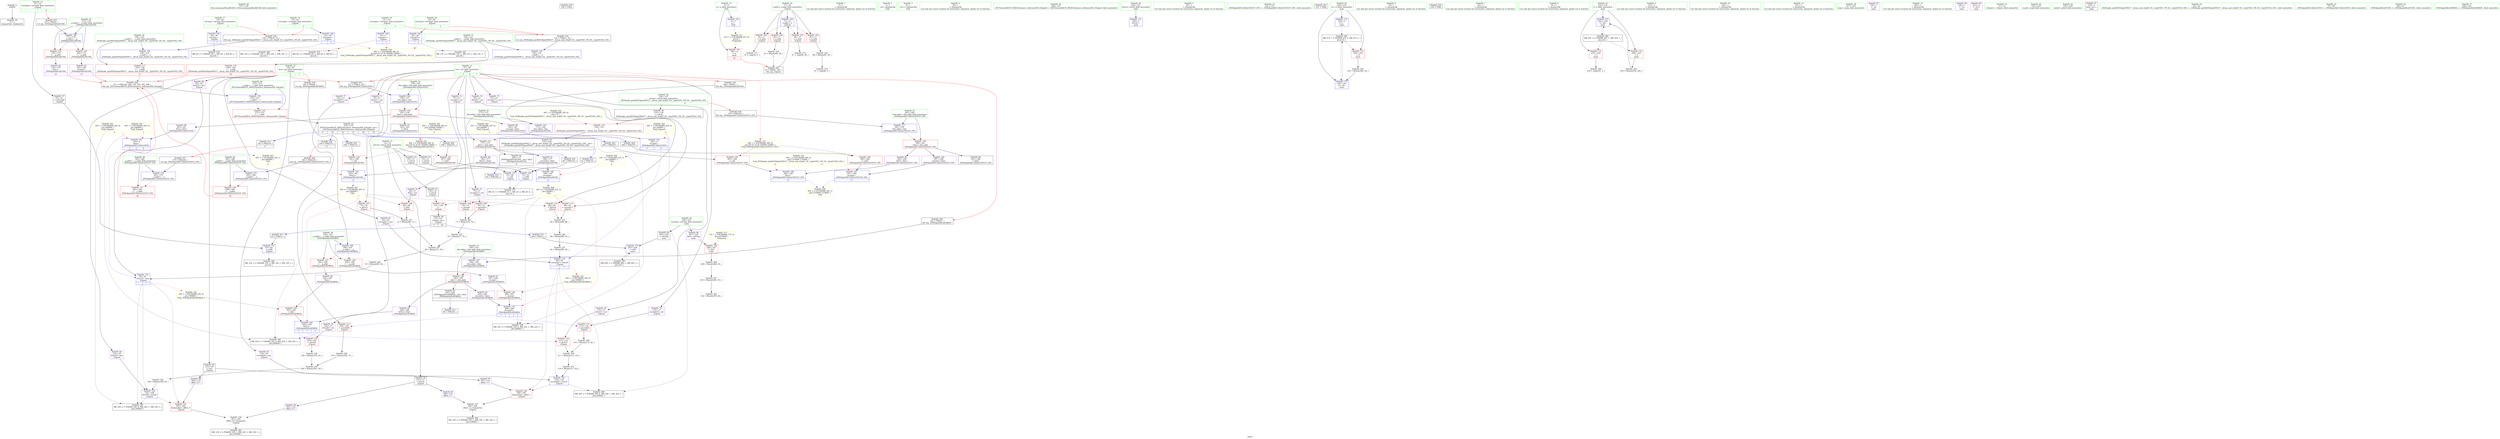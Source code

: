 digraph "SVFG" {
	label="SVFG";

	Node0x557cdfe424b0 [shape=record,color=grey,label="{NodeID: 0\nNullPtr}"];
	Node0x557cdfe424b0 -> Node0x557cdfe61760[style=solid];
	Node0x557cdfe7c0b0 [shape=record,color=black,label="{NodeID: 277\nMR_2V_3 = PHI(MR_2V_1, MR_2V_2, MR_2V_4, )\npts\{16 \}\n}"];
	Node0x557cdfe7c0b0 -> Node0x557cdfe65d50[style=dashed];
	Node0x557cdfe611d0 [shape=record,color=red,label="{NodeID: 111\n88\<--87\n\<--second17\n_Z3powi\n}"];
	Node0x557cdfe611d0 -> Node0x557cdfe6e610[style=solid];
	Node0x557cdfe5f440 [shape=record,color=green,label="{NodeID: 28\n127\<--128\nllvm.memcpy.p0i8.p0i8.i64\<--llvm.memcpy.p0i8.p0i8.i64_field_insensitive\n}"];
	Node0x557cdfe82550 [shape=record,color=yellow,style=double,label="{NodeID: 305\n28V_1 = ENCHI(MR_28V_0)\npts\{320000 320001 \}\nFun[_Z3powi]|{<s0>6}}"];
	Node0x557cdfe82550:s0 -> Node0x557cdfe7deb0[style=dashed,color=red];
	Node0x557cdfe67000 [shape=record,color=red,label="{NodeID: 139\n295\<--294\n\<--call\n_ZNSt4pairIiiEC2IiiLb1EEEOT_OT0_\n}"];
	Node0x557cdfe67000 -> Node0x557cdfe69180[style=solid];
	Node0x557cdfe61c70 [shape=record,color=black,label="{NodeID: 56\n123\<--29\n\<--neo\n_Z3powi\n}"];
	Node0x557cdfe61c70 -> Node0x557cdfe634d0[style=solid];
	Node0x557cdfe61c70 -> Node0x557cdfe635a0[style=solid];
	Node0x557cdfe9df50 [shape=record,color=black,label="{NodeID: 416\n254 = PHI()\n}"];
	Node0x557cdfe6e310 [shape=record,color=grey,label="{NodeID: 250\n96 = Binary(95, 38, )\n}"];
	Node0x557cdfe6e310 -> Node0x557cdfe64ea0[style=solid];
	Node0x557cdfe686f0 [shape=record,color=blue,label="{NodeID: 167\n194\<--192\nthis.addr\<--this\n_ZNSt4pairIiiEaSERKS0_\n}"];
	Node0x557cdfe686f0 -> Node0x557cdfe66570[style=dashed];
	Node0x557cdfe63330 [shape=record,color=purple,label="{NodeID: 84\n303\<--122\noffset_0\<--\n}"];
	Node0x557cdfe63330 -> Node0x557cdfe67e00[style=solid];
	Node0x557cdfe5d370 [shape=record,color=green,label="{NodeID: 1\n5\<--1\n\<--dummyObj\nCan only get source location for instruction, argument, global var or function.}"];
	Node0x557cdfe7c5b0 [shape=record,color=black,label="{NodeID: 278\nMR_6V_3 = PHI(MR_6V_1, MR_6V_2, MR_6V_1, )\npts\{20 \}\n}"];
	Node0x557cdfe612a0 [shape=record,color=red,label="{NodeID: 112\n103\<--102\n\<--first24\n_Z3powi\n}"];
	Node0x557cdfe612a0 -> Node0x557cdfe6ec10[style=solid];
	Node0x557cdfe5f540 [shape=record,color=green,label="{NodeID: 29\n136\<--137\nretval\<--retval_field_insensitive\n_ZSt9make_pairIiiESt4pairINSt17__decay_and_stripIT_E6__typeENS1_IT0_E6__typeEEOS2_OS5_\n|{|<s1>11}}"];
	Node0x557cdfe5f540 -> Node0x557cdfe61ee0[style=solid];
	Node0x557cdfe5f540:s1 -> Node0x557cdfe9ebe0[style=solid,color=red];
	Node0x557cdfe670d0 [shape=record,color=red,label="{NodeID: 140\n300\<--299\n\<--call2\n_ZNSt4pairIiiEC2IiiLb1EEEOT_OT0_\n}"];
	Node0x557cdfe670d0 -> Node0x557cdfe69250[style=solid];
	Node0x557cdfe61d40 [shape=record,color=black,label="{NodeID: 57\n63\<--31\n\<--ref.tmp8\n_Z3powi\n}"];
	Node0x557cdfe61d40 -> Node0x557cdfe679f0[style=solid];
	Node0x557cdfe9e020 [shape=record,color=black,label="{NodeID: 417\n145 = PHI(270, )\n|{<s0>11}}"];
	Node0x557cdfe9e020:s0 -> Node0x557cdfe9ecf0[style=solid,color=red];
	Node0x557cdfe6e490 [shape=record,color=grey,label="{NodeID: 251\n92 = Binary(90, 82, )\n}"];
	Node0x557cdfe6e490 -> Node0x557cdfe67b90[style=solid];
	Node0x557cdfe687c0 [shape=record,color=blue,label="{NodeID: 168\n196\<--193\n__p.addr\<--__p\n_ZNSt4pairIiiEaSERKS0_\n}"];
	Node0x557cdfe687c0 -> Node0x557cdfe66640[style=dashed];
	Node0x557cdfe687c0 -> Node0x557cdfe66710[style=dashed];
	Node0x557cdfe63400 [shape=record,color=purple,label="{NodeID: 85\n306\<--122\noffset_1\<--\n}"];
	Node0x557cdfe63400 -> Node0x557cdfe67ed0[style=solid];
	Node0x557cdfe5d400 [shape=record,color=green,label="{NodeID: 2\n7\<--1\n.str\<--dummyObj\nGlob }"];
	Node0x557cdfe7cab0 [shape=record,color=black,label="{NodeID: 279\nMR_8V_3 = PHI(MR_8V_1, MR_8V_2, MR_8V_1, )\npts\{22 \}\n}"];
	Node0x557cdfe61370 [shape=record,color=red,label="{NodeID: 113\n106\<--105\n\<--second26\n_Z3powi\n}"];
	Node0x557cdfe61370 -> Node0x557cdfe6f210[style=solid];
	Node0x557cdfe5f610 [shape=record,color=green,label="{NodeID: 30\n138\<--139\n__x.addr\<--__x.addr_field_insensitive\n_ZSt9make_pairIiiESt4pairINSt17__decay_and_stripIT_E6__typeENS1_IT0_E6__typeEEOS2_OS5_\n}"];
	Node0x557cdfe5f610 -> Node0x557cdfe65e20[style=solid];
	Node0x557cdfe5f610 -> Node0x557cdfe67fa0[style=solid];
	Node0x557cdfe671a0 [shape=record,color=red,label="{NodeID: 141\n305\<--304\ndummyVal\<--offset_0\n_Z3powi\n}"];
	Node0x557cdfe671a0 -> Node0x557cdfe67e00[style=solid];
	Node0x557cdfe61e10 [shape=record,color=black,label="{NodeID: 58\n13\<--131\n_Z3powi_ret\<--\n_Z3powi\n|{<s0>5|<s1>16}}"];
	Node0x557cdfe61e10:s0 -> Node0x557cdfe9dbf0[style=solid,color=blue];
	Node0x557cdfe61e10:s1 -> Node0x557cdfe9de10[style=solid,color=blue];
	Node0x557cdfe9e190 [shape=record,color=black,label="{NodeID: 418\n149 = PHI(270, )\n|{<s0>11}}"];
	Node0x557cdfe9e190:s0 -> Node0x557cdfe9ee00[style=solid,color=red];
	Node0x557cdfe7e290 [shape=record,color=yellow,style=double,label="{NodeID: 335\n36V_1 = ENCHI(MR_36V_0)\npts\{1370000 1370001 \}\nFun[_ZSt9make_pairIiiESt4pairINSt17__decay_and_stripIT_E6__typeENS1_IT0_E6__typeEEOS2_OS5_]|{<s0>11|<s1>11}}"];
	Node0x557cdfe7e290:s0 -> Node0x557cdfe69180[style=dashed,color=red];
	Node0x557cdfe7e290:s1 -> Node0x557cdfe69250[style=dashed,color=red];
	Node0x557cdfe6e610 [shape=record,color=grey,label="{NodeID: 252\n89 = Binary(86, 88, )\n}"];
	Node0x557cdfe6e610 -> Node0x557cdfe6e190[style=solid];
	Node0x557cdfe68890 [shape=record,color=blue,label="{NodeID: 169\n204\<--203\nfirst2\<--\n_ZNSt4pairIiiEaSERKS0_\n|{<s0>7|<s1>7|<s2>7}}"];
	Node0x557cdfe68890:s0 -> Node0x557cdfe612a0[style=dashed,color=blue];
	Node0x557cdfe68890:s1 -> Node0x557cdfe61440[style=dashed,color=blue];
	Node0x557cdfe68890:s2 -> Node0x557cdfe7ecb0[style=dashed,color=blue];
	Node0x557cdfe634d0 [shape=record,color=purple,label="{NodeID: 86\n304\<--123\noffset_0\<--\n}"];
	Node0x557cdfe634d0 -> Node0x557cdfe671a0[style=solid];
	Node0x557cdfe5d6b0 [shape=record,color=green,label="{NodeID: 3\n9\<--1\n.str.1\<--dummyObj\nGlob }"];
	Node0x557cdfe7cfb0 [shape=record,color=black,label="{NodeID: 280\nMR_10V_2 = PHI(MR_10V_1, MR_10V_1, MR_10V_3, )\npts\{24 \}\n}"];
	Node0x557cdfe61440 [shape=record,color=red,label="{NodeID: 114\n113\<--112\n\<--first31\n_Z3powi\n}"];
	Node0x557cdfe61440 -> Node0x557cdfe6e910[style=solid];
	Node0x557cdfe5f6e0 [shape=record,color=green,label="{NodeID: 31\n140\<--141\n__y.addr\<--__y.addr_field_insensitive\n_ZSt9make_pairIiiESt4pairINSt17__decay_and_stripIT_E6__typeENS1_IT0_E6__typeEEOS2_OS5_\n}"];
	Node0x557cdfe5f6e0 -> Node0x557cdfe65ef0[style=solid];
	Node0x557cdfe5f6e0 -> Node0x557cdfe68070[style=solid];
	Node0x557cdfe67270 [shape=record,color=red,label="{NodeID: 142\n308\<--307\ndummyVal\<--offset_1\n_Z3powi\n}"];
	Node0x557cdfe67270 -> Node0x557cdfe67ed0[style=solid];
	Node0x557cdfe61ee0 [shape=record,color=black,label="{NodeID: 59\n153\<--136\n\<--retval\n_ZSt9make_pairIiiESt4pairINSt17__decay_and_stripIT_E6__typeENS1_IT0_E6__typeEEOS2_OS5_\n}"];
	Node0x557cdfe61ee0 -> Node0x557cdfe65fc0[style=solid];
	Node0x557cdfe9e2d0 [shape=record,color=black,label="{NodeID: 419\n180 = PHI(270, )\n}"];
	Node0x557cdfe9e2d0 -> Node0x557cdfe663d0[style=solid];
	Node0x557cdfe7e370 [shape=record,color=yellow,style=double,label="{NodeID: 336\n38V_1 = ENCHI(MR_38V_0)\npts\{20 22 24 26 320000 320001 \}\nFun[_ZSt9make_pairIiiESt4pairINSt17__decay_and_stripIT_E6__typeENS1_IT0_E6__typeEEOS2_OS5_]|{<s0>11}}"];
	Node0x557cdfe7e370:s0 -> Node0x557cdfe82ac0[style=dashed,color=red];
	Node0x557cdfe6e790 [shape=record,color=grey,label="{NodeID: 253\n118 = Binary(117, 82, )\n}"];
	Node0x557cdfe6e790 -> Node0x557cdfe67d30[style=solid];
	Node0x557cdfe68960 [shape=record,color=blue,label="{NodeID: 170\n209\<--208\nsecond3\<--\n_ZNSt4pairIiiEaSERKS0_\n|{<s0>7|<s1>7|<s2>7}}"];
	Node0x557cdfe68960:s0 -> Node0x557cdfe61370[style=dashed,color=blue];
	Node0x557cdfe68960:s1 -> Node0x557cdfe61510[style=dashed,color=blue];
	Node0x557cdfe68960:s2 -> Node0x557cdfe7f1b0[style=dashed,color=blue];
	Node0x557cdfe635a0 [shape=record,color=purple,label="{NodeID: 87\n307\<--123\noffset_1\<--\n}"];
	Node0x557cdfe635a0 -> Node0x557cdfe67270[style=solid];
	Node0x557cdfe5d770 [shape=record,color=green,label="{NodeID: 4\n38\<--1\n\<--dummyObj\nCan only get source location for instruction, argument, global var or function.}"];
	Node0x557cdfe7d4b0 [shape=record,color=black,label="{NodeID: 281\nMR_12V_2 = PHI(MR_12V_1, MR_12V_1, MR_12V_3, )\npts\{26 \}\n}"];
	Node0x557cdfe61510 [shape=record,color=red,label="{NodeID: 115\n115\<--114\n\<--second32\n_Z3powi\n}"];
	Node0x557cdfe61510 -> Node0x557cdfe6fb10[style=solid];
	Node0x557cdfe5f7b0 [shape=record,color=green,label="{NodeID: 32\n146\<--147\n_ZSt7forwardIiEOT_RNSt16remove_referenceIS0_E4typeE\<--_ZSt7forwardIiEOT_RNSt16remove_referenceIS0_E4typeE_field_insensitive\n}"];
	Node0x557cdfe67340 [shape=record,color=blue,label="{NodeID: 143\n4\<--5\nn\<--\nGlob }"];
	Node0x557cdfe67340 -> Node0x557cdfe82bd0[style=dashed];
	Node0x557cdfe61fb0 [shape=record,color=black,label="{NodeID: 60\n133\<--154\n_ZSt9make_pairIiiESt4pairINSt17__decay_and_stripIT_E6__typeENS1_IT0_E6__typeEEOS2_OS5__ret\<--\n_ZSt9make_pairIiiESt4pairINSt17__decay_and_stripIT_E6__typeENS1_IT0_E6__typeEEOS2_OS5_\n|{<s0>1|<s1>2}}"];
	Node0x557cdfe61fb0:s0 -> Node0x557cdfe9b380[style=solid,color=blue];
	Node0x557cdfe61fb0:s1 -> Node0x557cdfe9dae0[style=solid,color=blue];
	Node0x557cdfe9e410 [shape=record,color=black,label="{NodeID: 420\n186 = PHI(270, )\n}"];
	Node0x557cdfe9e410 -> Node0x557cdfe664a0[style=solid];
	Node0x557cdfe6e910 [shape=record,color=grey,label="{NodeID: 254\n117 = Binary(113, 116, )\n}"];
	Node0x557cdfe6e910 -> Node0x557cdfe6e790[style=solid];
	Node0x557cdfe68a30 [shape=record,color=blue,label="{NodeID: 171\n220\<--5\nretval\<--\nmain\n}"];
	Node0x557cdfe63670 [shape=record,color=purple,label="{NodeID: 88\n163\<--161\nfirst\<--this1\n_ZNSt4pairIiiEC2IiiLb1EEEv\n}"];
	Node0x557cdfe63670 -> Node0x557cdfe68210[style=solid];
	Node0x557cdfe5d830 [shape=record,color=green,label="{NodeID: 5\n50\<--1\n\<--dummyObj\nCan only get source location for instruction, argument, global var or function.}"];
	Node0x557cdfe7d9b0 [shape=record,color=black,label="{NodeID: 282\nMR_14V_2 = PHI(MR_14V_3, MR_14V_1, MR_14V_1, )\npts\{32 \}\n}"];
	Node0x557cdfe65d50 [shape=record,color=red,label="{NodeID: 116\n131\<--130\n\<--\n_Z3powi\n}"];
	Node0x557cdfe65d50 -> Node0x557cdfe61e10[style=solid];
	Node0x557cdfe5f8b0 [shape=record,color=green,label="{NodeID: 33\n151\<--152\n_ZNSt4pairIiiEC2IiiLb1EEEOT_OT0_\<--_ZNSt4pairIiiEC2IiiLb1EEEOT_OT0__field_insensitive\n}"];
	Node0x557cdfe67440 [shape=record,color=blue,label="{NodeID: 144\n17\<--14\nx.addr\<--x\n_Z3powi\n}"];
	Node0x557cdfe67440 -> Node0x557cdfe60a80[style=dashed];
	Node0x557cdfe67440 -> Node0x557cdfe60b50[style=dashed];
	Node0x557cdfe67440 -> Node0x557cdfe60c20[style=dashed];
	Node0x557cdfe67440 -> Node0x557cdfe60cf0[style=dashed];
	Node0x557cdfe62080 [shape=record,color=black,label="{NodeID: 61\n162\<--161\n\<--this1\n_ZNSt4pairIiiEC2IiiLb1EEEv\n}"];
	Node0x557cdfe9e550 [shape=record,color=black,label="{NodeID: 421\n231 = PHI()\n}"];
	Node0x557cdfe6ea90 [shape=record,color=grey,label="{NodeID: 255\n78 = Binary(77, 79, )\n}"];
	Node0x557cdfe6ea90 -> Node0x557cdfe6de90[style=solid];
	Node0x557cdfe68b00 [shape=record,color=blue,label="{NodeID: 172\n224\<--5\nct\<--\nmain\n}"];
	Node0x557cdfe68b00 -> Node0x557cdfe805b0[style=dashed];
	Node0x557cdfe63740 [shape=record,color=purple,label="{NodeID: 89\n165\<--161\nsecond\<--this1\n_ZNSt4pairIiiEC2IiiLb1EEEv\n}"];
	Node0x557cdfe63740 -> Node0x557cdfe682e0[style=solid];
	Node0x557cdfe5e0a0 [shape=record,color=green,label="{NodeID: 6\n79\<--1\n\<--dummyObj\nCan only get source location for instruction, argument, global var or function.}"];
	Node0x557cdfe7e6c0 [shape=record,color=black,label="{NodeID: 283\nMR_16V_2 = PHI(MR_16V_3, MR_16V_1, MR_16V_1, )\npts\{160000 \}\n}"];
	Node0x557cdfe65e20 [shape=record,color=red,label="{NodeID: 117\n144\<--138\n\<--__x.addr\n_ZSt9make_pairIiiESt4pairINSt17__decay_and_stripIT_E6__typeENS1_IT0_E6__typeEEOS2_OS5_\n|{<s0>9}}"];
	Node0x557cdfe65e20:s0 -> Node0x557cdfe9f920[style=solid,color=red];
	Node0x557cdfe5f9b0 [shape=record,color=green,label="{NodeID: 34\n158\<--159\nthis.addr\<--this.addr_field_insensitive\n_ZNSt4pairIiiEC2IiiLb1EEEv\n}"];
	Node0x557cdfe5f9b0 -> Node0x557cdfe66090[style=solid];
	Node0x557cdfe5f9b0 -> Node0x557cdfe68140[style=solid];
	Node0x557cdfe82ac0 [shape=record,color=yellow,style=double,label="{NodeID: 311\n38V_1 = ENCHI(MR_38V_0)\npts\{20 22 24 26 320000 320001 \}\nFun[_ZNSt4pairIiiEC2IiiLb1EEEOT_OT0_]}"];
	Node0x557cdfe82ac0 -> Node0x557cdfe67000[style=dashed];
	Node0x557cdfe82ac0 -> Node0x557cdfe670d0[style=dashed];
	Node0x557cdfe67510 [shape=record,color=blue,label="{NodeID: 145\n19\<--38\nref.tmp\<--\n_Z3powi\n|{|<s1>1}}"];
	Node0x557cdfe67510 -> Node0x557cdfe7c5b0[style=dashed];
	Node0x557cdfe67510:s1 -> Node0x557cdfe7e370[style=dashed,color=red];
	Node0x557cdfe62150 [shape=record,color=black,label="{NodeID: 62\n168\<--177\n_ZNSt4pairIiiEaSEOS0__ret\<--this1\n_ZNSt4pairIiiEaSEOS0_\n|{<s0>6}}"];
	Node0x557cdfe62150:s0 -> Node0x557cdfe9dd00[style=solid,color=blue];
	Node0x557cdfe9e620 [shape=record,color=black,label="{NodeID: 422\n239 = PHI()\n}"];
	Node0x557cdfe6ec10 [shape=record,color=grey,label="{NodeID: 256\n104 = Binary(103, 50, )\n}"];
	Node0x557cdfe6ec10 -> Node0x557cdfe6f090[style=solid];
	Node0x557cdfe68bd0 [shape=record,color=blue,label="{NodeID: 173\n224\<--241\nct\<--inc\nmain\n}"];
	Node0x557cdfe68bd0 -> Node0x557cdfe805b0[style=dashed];
	Node0x557cdfe63810 [shape=record,color=purple,label="{NodeID: 90\n182\<--177\nfirst2\<--this1\n_ZNSt4pairIiiEaSEOS0_\n}"];
	Node0x557cdfe63810 -> Node0x557cdfe68550[style=solid];
	Node0x557cdfe5e130 [shape=record,color=green,label="{NodeID: 7\n82\<--1\n\<--dummyObj\nCan only get source location for instruction, argument, global var or function.}"];
	Node0x557cdfe7e7b0 [shape=record,color=black,label="{NodeID: 284\nMR_18V_2 = PHI(MR_18V_3, MR_18V_1, MR_18V_1, )\npts\{160001 \}\n}"];
	Node0x557cdfe65ef0 [shape=record,color=red,label="{NodeID: 118\n148\<--140\n\<--__y.addr\n_ZSt9make_pairIiiESt4pairINSt17__decay_and_stripIT_E6__typeENS1_IT0_E6__typeEEOS2_OS5_\n|{<s0>10}}"];
	Node0x557cdfe65ef0:s0 -> Node0x557cdfe9f920[style=solid,color=red];
	Node0x557cdfe5fa80 [shape=record,color=green,label="{NodeID: 35\n171\<--172\nthis.addr\<--this.addr_field_insensitive\n_ZNSt4pairIiiEaSEOS0_\n}"];
	Node0x557cdfe5fa80 -> Node0x557cdfe66160[style=solid];
	Node0x557cdfe5fa80 -> Node0x557cdfe683b0[style=solid];
	Node0x557cdfe82bd0 [shape=record,color=yellow,style=double,label="{NodeID: 312\n61V_1 = ENCHI(MR_61V_0)\npts\{6 \}\nFun[main]}"];
	Node0x557cdfe82bd0 -> Node0x557cdfe609b0[style=dashed];
	Node0x557cdfe675e0 [shape=record,color=blue,label="{NodeID: 146\n21\<--5\nref.tmp1\<--\n_Z3powi\n|{|<s1>1}}"];
	Node0x557cdfe675e0 -> Node0x557cdfe7cab0[style=dashed];
	Node0x557cdfe675e0:s1 -> Node0x557cdfe7e370[style=dashed,color=red];
	Node0x557cdfe62220 [shape=record,color=black,label="{NodeID: 63\n191\<--200\n_ZNSt4pairIiiEaSERKS0__ret\<--this1\n_ZNSt4pairIiiEaSERKS0_\n|{<s0>7}}"];
	Node0x557cdfe62220:s0 -> Node0x557cdfe9da10[style=solid,color=blue];
	Node0x557cdfe9e6f0 [shape=record,color=black,label="{NodeID: 423\n294 = PHI(270, )\n}"];
	Node0x557cdfe9e6f0 -> Node0x557cdfe67000[style=solid];
	Node0x557cdfe6ed90 [shape=record,color=grey,label="{NodeID: 257\n72 = Binary(69, 71, )\n}"];
	Node0x557cdfe6ed90 -> Node0x557cdfe6de90[style=solid];
	Node0x557cdfe68ca0 [shape=record,color=blue,label="{NodeID: 174\n245\<--244\n\<--call2\nmain\n}"];
	Node0x557cdfe68ca0 -> Node0x557cdfe80ab0[style=dashed];
	Node0x557cdfe638e0 [shape=record,color=purple,label="{NodeID: 91\n188\<--177\nsecond4\<--this1\n_ZNSt4pairIiiEaSEOS0_\n}"];
	Node0x557cdfe638e0 -> Node0x557cdfe68620[style=solid];
	Node0x557cdfe5e1f0 [shape=record,color=green,label="{NodeID: 8\n91\<--1\n\<--dummyObj\nCan only get source location for instruction, argument, global var or function.}"];
	Node0x557cdfe7ecb0 [shape=record,color=black,label="{NodeID: 285\nMR_20V_2 = PHI(MR_20V_6, MR_20V_1, MR_20V_1, )\npts\{280000 \}\n}"];
	Node0x557cdfe65fc0 [shape=record,color=red,label="{NodeID: 119\n154\<--153\n\<--\n_ZSt9make_pairIiiESt4pairINSt17__decay_and_stripIT_E6__typeENS1_IT0_E6__typeEEOS2_OS5_\n}"];
	Node0x557cdfe65fc0 -> Node0x557cdfe61fb0[style=solid];
	Node0x557cdfe5fb50 [shape=record,color=green,label="{NodeID: 36\n173\<--174\n__p.addr\<--__p.addr_field_insensitive\n_ZNSt4pairIiiEaSEOS0_\n}"];
	Node0x557cdfe5fb50 -> Node0x557cdfe66230[style=solid];
	Node0x557cdfe5fb50 -> Node0x557cdfe66300[style=solid];
	Node0x557cdfe5fb50 -> Node0x557cdfe68480[style=solid];
	Node0x557cdfe676b0 [shape=record,color=blue,label="{NodeID: 147\n43\<--40\n\<--call\n_Z3powi\n}"];
	Node0x557cdfe676b0 -> Node0x557cdfe7c0b0[style=dashed];
	Node0x557cdfe622f0 [shape=record,color=black,label="{NodeID: 64\n245\<--226\n\<--ref.tmp\nmain\n}"];
	Node0x557cdfe622f0 -> Node0x557cdfe68ca0[style=solid];
	Node0x557cdfe9e890 [shape=record,color=black,label="{NodeID: 424\n299 = PHI(270, )\n}"];
	Node0x557cdfe9e890 -> Node0x557cdfe670d0[style=solid];
	Node0x557cdfe6ef10 [shape=record,color=grey,label="{NodeID: 258\n61 = Binary(60, 38, )\n|{<s0>5}}"];
	Node0x557cdfe6ef10:s0 -> Node0x557cdfe9e9d0[style=solid,color=red];
	Node0x557cdfe68d70 [shape=record,color=blue,label="{NodeID: 175\n222\<--259\nt\<--dec\nmain\n}"];
	Node0x557cdfe68d70 -> Node0x557cdfe800b0[style=dashed];
	Node0x557cdfe639b0 [shape=record,color=purple,label="{NodeID: 92\n179\<--178\nfirst\<--\n_ZNSt4pairIiiEaSEOS0_\n|{<s0>12}}"];
	Node0x557cdfe639b0:s0 -> Node0x557cdfe9f920[style=solid,color=red];
	Node0x557cdfe5e2f0 [shape=record,color=green,label="{NodeID: 9\n125\<--1\n\<--dummyObj\nCan only get source location for instruction, argument, global var or function.}"];
	Node0x557cdfe7f1b0 [shape=record,color=black,label="{NodeID: 286\nMR_22V_2 = PHI(MR_22V_6, MR_22V_1, MR_22V_1, )\npts\{280001 \}\n}"];
	Node0x557cdfe66090 [shape=record,color=red,label="{NodeID: 120\n161\<--158\nthis1\<--this.addr\n_ZNSt4pairIiiEC2IiiLb1EEEv\n}"];
	Node0x557cdfe66090 -> Node0x557cdfe62080[style=solid];
	Node0x557cdfe66090 -> Node0x557cdfe63670[style=solid];
	Node0x557cdfe66090 -> Node0x557cdfe63740[style=solid];
	Node0x557cdfe5fc20 [shape=record,color=green,label="{NodeID: 37\n194\<--195\nthis.addr\<--this.addr_field_insensitive\n_ZNSt4pairIiiEaSERKS0_\n}"];
	Node0x557cdfe5fc20 -> Node0x557cdfe66570[style=solid];
	Node0x557cdfe5fc20 -> Node0x557cdfe686f0[style=solid];
	Node0x557cdfe67780 [shape=record,color=blue,label="{NodeID: 148\n23\<--50\nref.tmp4\<--\n_Z3powi\n|{|<s1>2}}"];
	Node0x557cdfe67780 -> Node0x557cdfe7cfb0[style=dashed];
	Node0x557cdfe67780:s1 -> Node0x557cdfe7e370[style=dashed,color=red];
	Node0x557cdfe623c0 [shape=record,color=black,label="{NodeID: 65\n270\<--275\n_ZSt7forwardIiEOT_RNSt16remove_referenceIS0_E4typeE_ret\<--\n_ZSt7forwardIiEOT_RNSt16remove_referenceIS0_E4typeE\n|{<s0>9|<s1>10|<s2>12|<s3>13|<s4>18|<s5>19}}"];
	Node0x557cdfe623c0:s0 -> Node0x557cdfe9e020[style=solid,color=blue];
	Node0x557cdfe623c0:s1 -> Node0x557cdfe9e190[style=solid,color=blue];
	Node0x557cdfe623c0:s2 -> Node0x557cdfe9e2d0[style=solid,color=blue];
	Node0x557cdfe623c0:s3 -> Node0x557cdfe9e410[style=solid,color=blue];
	Node0x557cdfe623c0:s4 -> Node0x557cdfe9e6f0[style=solid,color=blue];
	Node0x557cdfe623c0:s5 -> Node0x557cdfe9e890[style=solid,color=blue];
	Node0x557cdfe9e9d0 [shape=record,color=black,label="{NodeID: 425\n14 = PHI(61, 243, )\n0th arg _Z3powi }"];
	Node0x557cdfe9e9d0 -> Node0x557cdfe67440[style=solid];
	Node0x557cdfe6f090 [shape=record,color=grey,label="{NodeID: 259\n108 = Binary(104, 107, )\n}"];
	Node0x557cdfe6f090 -> Node0x557cdfe6f690[style=solid];
	Node0x557cdfe68e40 [shape=record,color=blue,label="{NodeID: 176\n272\<--271\n__t.addr\<--__t\n_ZSt7forwardIiEOT_RNSt16remove_referenceIS0_E4typeE\n}"];
	Node0x557cdfe68e40 -> Node0x557cdfe66cc0[style=dashed];
	Node0x557cdfe63a80 [shape=record,color=purple,label="{NodeID: 93\n185\<--184\nsecond\<--\n_ZNSt4pairIiiEaSEOS0_\n|{<s0>13}}"];
	Node0x557cdfe63a80:s0 -> Node0x557cdfe9f920[style=solid,color=red];
	Node0x557cdfe5e3f0 [shape=record,color=green,label="{NodeID: 10\n126\<--1\n\<--dummyObj\nCan only get source location for instruction, argument, global var or function.}"];
	Node0x557cdfe7f6b0 [shape=record,color=black,label="{NodeID: 287\nMR_24V_2 = PHI(MR_24V_6, MR_24V_1, MR_24V_1, )\npts\{300000 \}\n}"];
	Node0x557cdfe66160 [shape=record,color=red,label="{NodeID: 121\n177\<--171\nthis1\<--this.addr\n_ZNSt4pairIiiEaSEOS0_\n}"];
	Node0x557cdfe66160 -> Node0x557cdfe62150[style=solid];
	Node0x557cdfe66160 -> Node0x557cdfe63810[style=solid];
	Node0x557cdfe66160 -> Node0x557cdfe638e0[style=solid];
	Node0x557cdfe5fcf0 [shape=record,color=green,label="{NodeID: 38\n196\<--197\n__p.addr\<--__p.addr_field_insensitive\n_ZNSt4pairIiiEaSERKS0_\n}"];
	Node0x557cdfe5fcf0 -> Node0x557cdfe66640[style=solid];
	Node0x557cdfe5fcf0 -> Node0x557cdfe66710[style=solid];
	Node0x557cdfe5fcf0 -> Node0x557cdfe687c0[style=solid];
	Node0x557cdfe67850 [shape=record,color=blue,label="{NodeID: 149\n25\<--38\nref.tmp5\<--\n_Z3powi\n|{|<s1>2}}"];
	Node0x557cdfe67850 -> Node0x557cdfe7d4b0[style=dashed];
	Node0x557cdfe67850:s1 -> Node0x557cdfe7e370[style=dashed,color=red];
	Node0x557cdfe62490 [shape=record,color=black,label="{NodeID: 66\n291\<--290\n\<--this1\n_ZNSt4pairIiiEC2IiiLb1EEEOT_OT0_\n}"];
	Node0x557cdfe9ebe0 [shape=record,color=black,label="{NodeID: 426\n278 = PHI(136, )\n0th arg _ZNSt4pairIiiEC2IiiLb1EEEOT_OT0_ }"];
	Node0x557cdfe9ebe0 -> Node0x557cdfe68f10[style=solid];
	Node0x557cdfe6f210 [shape=record,color=grey,label="{NodeID: 260\n107 = Binary(106, 79, )\n}"];
	Node0x557cdfe6f210 -> Node0x557cdfe6f090[style=solid];
	Node0x557cdfe68f10 [shape=record,color=blue,label="{NodeID: 177\n281\<--278\nthis.addr\<--this\n_ZNSt4pairIiiEC2IiiLb1EEEOT_OT0_\n}"];
	Node0x557cdfe68f10 -> Node0x557cdfe66d90[style=dashed];
	Node0x557cdfe63b50 [shape=record,color=purple,label="{NodeID: 94\n204\<--200\nfirst2\<--this1\n_ZNSt4pairIiiEaSERKS0_\n}"];
	Node0x557cdfe63b50 -> Node0x557cdfe68890[style=solid];
	Node0x557cdfe5e4f0 [shape=record,color=green,label="{NodeID: 11\n251\<--1\n\<--dummyObj\nCan only get source location for instruction, argument, global var or function.}"];
	Node0x557cdfe7fbb0 [shape=record,color=black,label="{NodeID: 288\nMR_26V_2 = PHI(MR_26V_6, MR_26V_1, MR_26V_1, )\npts\{300001 \}\n}"];
	Node0x557cdfe66230 [shape=record,color=red,label="{NodeID: 122\n178\<--173\n\<--__p.addr\n_ZNSt4pairIiiEaSEOS0_\n}"];
	Node0x557cdfe66230 -> Node0x557cdfe639b0[style=solid];
	Node0x557cdfe5fdc0 [shape=record,color=green,label="{NodeID: 39\n217\<--218\nmain\<--main_field_insensitive\n}"];
	Node0x557cdfe67920 [shape=record,color=blue,label="{NodeID: 150\n53\<--52\n\<--call6\n_Z3powi\n}"];
	Node0x557cdfe67920 -> Node0x557cdfe7c0b0[style=dashed];
	Node0x557cdfe62560 [shape=record,color=purple,label="{NodeID: 67\n230\<--7\n\<--.str\nmain\n}"];
	Node0x557cdfe9ecf0 [shape=record,color=black,label="{NodeID: 427\n279 = PHI(145, )\n1st arg _ZNSt4pairIiiEC2IiiLb1EEEOT_OT0_ }"];
	Node0x557cdfe9ecf0 -> Node0x557cdfe68fe0[style=solid];
	Node0x557cdfe6f390 [shape=record,color=grey,label="{NodeID: 261\n77 = Binary(74, 76, )\n}"];
	Node0x557cdfe6f390 -> Node0x557cdfe6ea90[style=solid];
	Node0x557cdfe68fe0 [shape=record,color=blue,label="{NodeID: 178\n283\<--279\n__x.addr\<--__x\n_ZNSt4pairIiiEC2IiiLb1EEEOT_OT0_\n}"];
	Node0x557cdfe68fe0 -> Node0x557cdfe66e60[style=dashed];
	Node0x557cdfe63c20 [shape=record,color=purple,label="{NodeID: 95\n209\<--200\nsecond3\<--this1\n_ZNSt4pairIiiEaSERKS0_\n}"];
	Node0x557cdfe63c20 -> Node0x557cdfe68960[style=solid];
	Node0x557cdfe5e5f0 [shape=record,color=green,label="{NodeID: 12\n260\<--1\n\<--dummyObj\nCan only get source location for instruction, argument, global var or function.}"];
	Node0x557cdfe800b0 [shape=record,color=black,label="{NodeID: 289\nMR_65V_2 = PHI(MR_65V_3, MR_65V_1, )\npts\{223 \}\n}"];
	Node0x557cdfe800b0 -> Node0x557cdfe66980[style=dashed];
	Node0x557cdfe800b0 -> Node0x557cdfe66a50[style=dashed];
	Node0x557cdfe800b0 -> Node0x557cdfe68d70[style=dashed];
	Node0x557cdfe66300 [shape=record,color=red,label="{NodeID: 123\n184\<--173\n\<--__p.addr\n_ZNSt4pairIiiEaSEOS0_\n}"];
	Node0x557cdfe66300 -> Node0x557cdfe63a80[style=solid];
	Node0x557cdfe5fec0 [shape=record,color=green,label="{NodeID: 40\n220\<--221\nretval\<--retval_field_insensitive\nmain\n}"];
	Node0x557cdfe5fec0 -> Node0x557cdfe68a30[style=solid];
	Node0x557cdfe83060 [shape=record,color=yellow,style=double,label="{NodeID: 317\n71V_1 = ENCHI(MR_71V_0)\npts\{2270000 \}\nFun[main]}"];
	Node0x557cdfe83060 -> Node0x557cdfe66bf0[style=dashed];
	Node0x557cdfe679f0 [shape=record,color=blue,label="{NodeID: 151\n63\<--62\n\<--call9\n_Z3powi\n}"];
	Node0x557cdfe679f0 -> Node0x557cdfe7d9b0[style=dashed];
	Node0x557cdfe62630 [shape=record,color=purple,label="{NodeID: 68\n238\<--7\n\<--.str\nmain\n}"];
	Node0x557cdfe9ee00 [shape=record,color=black,label="{NodeID: 428\n280 = PHI(149, )\n2nd arg _ZNSt4pairIiiEC2IiiLb1EEEOT_OT0_ }"];
	Node0x557cdfe9ee00 -> Node0x557cdfe690b0[style=solid];
	Node0x557cdfe6f510 [shape=record,color=grey,label="{NodeID: 262\n241 = Binary(240, 38, )\n}"];
	Node0x557cdfe6f510 -> Node0x557cdfe68bd0[style=solid];
	Node0x557cdfe690b0 [shape=record,color=blue,label="{NodeID: 179\n285\<--280\n__y.addr\<--__y\n_ZNSt4pairIiiEC2IiiLb1EEEOT_OT0_\n}"];
	Node0x557cdfe690b0 -> Node0x557cdfe66f30[style=dashed];
	Node0x557cdfe605a0 [shape=record,color=purple,label="{NodeID: 96\n202\<--201\nfirst\<--\n_ZNSt4pairIiiEaSERKS0_\n}"];
	Node0x557cdfe605a0 -> Node0x557cdfe667e0[style=solid];
	Node0x557cdfe5e6f0 [shape=record,color=green,label="{NodeID: 13\n4\<--6\nn\<--n_field_insensitive\nGlob }"];
	Node0x557cdfe5e6f0 -> Node0x557cdfe609b0[style=solid];
	Node0x557cdfe5e6f0 -> Node0x557cdfe67340[style=solid];
	Node0x557cdfe805b0 [shape=record,color=black,label="{NodeID: 290\nMR_67V_3 = PHI(MR_67V_4, MR_67V_2, )\npts\{225 \}\n}"];
	Node0x557cdfe805b0 -> Node0x557cdfe66b20[style=dashed];
	Node0x557cdfe805b0 -> Node0x557cdfe68bd0[style=dashed];
	Node0x557cdfe663d0 [shape=record,color=red,label="{NodeID: 124\n181\<--180\n\<--call\n_ZNSt4pairIiiEaSEOS0_\n}"];
	Node0x557cdfe663d0 -> Node0x557cdfe68550[style=solid];
	Node0x557cdfe5ff90 [shape=record,color=green,label="{NodeID: 41\n222\<--223\nt\<--t_field_insensitive\nmain\n}"];
	Node0x557cdfe5ff90 -> Node0x557cdfe66980[style=solid];
	Node0x557cdfe5ff90 -> Node0x557cdfe66a50[style=solid];
	Node0x557cdfe5ff90 -> Node0x557cdfe68d70[style=solid];
	Node0x557cdfe67ac0 [shape=record,color=blue,label="{NodeID: 152\n83\<--81\nfirst15\<--rem\n_Z3powi\n|{|<s3>7}}"];
	Node0x557cdfe67ac0 -> Node0x557cdfe671a0[style=dashed];
	Node0x557cdfe67ac0 -> Node0x557cdfe67c60[style=dashed];
	Node0x557cdfe67ac0 -> Node0x557cdfe7f6b0[style=dashed];
	Node0x557cdfe67ac0:s3 -> Node0x557cdfe834f0[style=dashed,color=red];
	Node0x557cdfe62700 [shape=record,color=purple,label="{NodeID: 69\n253\<--9\n\<--.str.1\nmain\n}"];
	Node0x557cdfe9ef10 [shape=record,color=black,label="{NodeID: 429\n192 = PHI(27, )\n0th arg _ZNSt4pairIiiEaSERKS0_ }"];
	Node0x557cdfe9ef10 -> Node0x557cdfe686f0[style=solid];
	Node0x557cdfe6f690 [shape=record,color=grey,label="{NodeID: 263\n109 = Binary(108, 82, )\n}"];
	Node0x557cdfe6f690 -> Node0x557cdfe67c60[style=solid];
	Node0x557cdfe69180 [shape=record,color=blue,label="{NodeID: 180\n292\<--295\nfirst\<--\n_ZNSt4pairIiiEC2IiiLb1EEEOT_OT0_\n|{<s0>11}}"];
	Node0x557cdfe69180:s0 -> Node0x557cdfe6b6c0[style=dashed,color=blue];
	Node0x557cdfe60670 [shape=record,color=purple,label="{NodeID: 97\n207\<--206\nsecond\<--\n_ZNSt4pairIiiEaSERKS0_\n}"];
	Node0x557cdfe60670 -> Node0x557cdfe668b0[style=solid];
	Node0x557cdfe5e7f0 [shape=record,color=green,label="{NodeID: 14\n11\<--12\n_Z3powi\<--_Z3powi_field_insensitive\n}"];
	Node0x557cdfe80ab0 [shape=record,color=black,label="{NodeID: 291\nMR_69V_2 = PHI(MR_69V_3, MR_69V_1, )\npts\{227 \}\n}"];
	Node0x557cdfe80ab0 -> Node0x557cdfe68ca0[style=dashed];
	Node0x557cdfe664a0 [shape=record,color=red,label="{NodeID: 125\n187\<--186\n\<--call3\n_ZNSt4pairIiiEaSEOS0_\n}"];
	Node0x557cdfe664a0 -> Node0x557cdfe68620[style=solid];
	Node0x557cdfe60060 [shape=record,color=green,label="{NodeID: 42\n224\<--225\nct\<--ct_field_insensitive\nmain\n}"];
	Node0x557cdfe60060 -> Node0x557cdfe66b20[style=solid];
	Node0x557cdfe60060 -> Node0x557cdfe68b00[style=solid];
	Node0x557cdfe60060 -> Node0x557cdfe68bd0[style=solid];
	Node0x557cdfe67b90 [shape=record,color=blue,label="{NodeID: 153\n93\<--92\nsecond21\<--rem20\n_Z3powi\n|{|<s3>7}}"];
	Node0x557cdfe67b90 -> Node0x557cdfe67270[style=dashed];
	Node0x557cdfe67b90 -> Node0x557cdfe67d30[style=dashed];
	Node0x557cdfe67b90 -> Node0x557cdfe7fbb0[style=dashed];
	Node0x557cdfe67b90:s3 -> Node0x557cdfe835d0[style=dashed,color=red];
	Node0x557cdfe627d0 [shape=record,color=purple,label="{NodeID: 70\n68\<--27\nfirst\<--cur\n_Z3powi\n}"];
	Node0x557cdfe627d0 -> Node0x557cdfe60dc0[style=solid];
	Node0x557cdfe9f050 [shape=record,color=black,label="{NodeID: 430\n193 = PHI(29, )\n1st arg _ZNSt4pairIiiEaSERKS0_ }"];
	Node0x557cdfe9f050 -> Node0x557cdfe687c0[style=solid];
	Node0x557cdfe6f810 [shape=record,color=grey,label="{NodeID: 264\n259 = Binary(258, 260, )\n}"];
	Node0x557cdfe6f810 -> Node0x557cdfe68d70[style=solid];
	Node0x557cdfe69250 [shape=record,color=blue,label="{NodeID: 181\n297\<--300\nsecond\<--\n_ZNSt4pairIiiEC2IiiLb1EEEOT_OT0_\n|{<s0>11}}"];
	Node0x557cdfe69250:s0 -> Node0x557cdfe6b6c0[style=dashed,color=blue];
	Node0x557cdfe60740 [shape=record,color=purple,label="{NodeID: 98\n247\<--226\nfirst\<--ref.tmp\nmain\n}"];
	Node0x557cdfe60740 -> Node0x557cdfe66bf0[style=solid];
	Node0x557cdfe5e8f0 [shape=record,color=green,label="{NodeID: 15\n15\<--16\nretval\<--retval_field_insensitive\n_Z3powi\n}"];
	Node0x557cdfe5e8f0 -> Node0x557cdfe61930[style=solid];
	Node0x557cdfe5e8f0 -> Node0x557cdfe61a00[style=solid];
	Node0x557cdfe5e8f0 -> Node0x557cdfe61ad0[style=solid];
	Node0x557cdfe5e8f0 -> Node0x557cdfe61ba0[style=solid];
	Node0x557cdfe66570 [shape=record,color=red,label="{NodeID: 126\n200\<--194\nthis1\<--this.addr\n_ZNSt4pairIiiEaSERKS0_\n}"];
	Node0x557cdfe66570 -> Node0x557cdfe62220[style=solid];
	Node0x557cdfe66570 -> Node0x557cdfe63b50[style=solid];
	Node0x557cdfe66570 -> Node0x557cdfe63c20[style=solid];
	Node0x557cdfe60130 [shape=record,color=green,label="{NodeID: 43\n226\<--227\nref.tmp\<--ref.tmp_field_insensitive\nmain\n}"];
	Node0x557cdfe60130 -> Node0x557cdfe622f0[style=solid];
	Node0x557cdfe60130 -> Node0x557cdfe60740[style=solid];
	Node0x557cdfe6b000 [shape=record,color=yellow,style=double,label="{NodeID: 403\n20V_3 = CSCHI(MR_20V_1)\npts\{280000 \}\nCS[]|{<s0>6}}"];
	Node0x557cdfe6b000:s0 -> Node0x557cdfe68550[style=dashed,color=red];
	Node0x557cdfe67c60 [shape=record,color=blue,label="{NodeID: 154\n110\<--109\nfirst30\<--rem29\n_Z3powi\n}"];
	Node0x557cdfe67c60 -> Node0x557cdfe671a0[style=dashed];
	Node0x557cdfe67c60 -> Node0x557cdfe7f6b0[style=dashed];
	Node0x557cdfe628a0 [shape=record,color=purple,label="{NodeID: 71\n70\<--27\nfirst11\<--cur\n_Z3powi\n}"];
	Node0x557cdfe628a0 -> Node0x557cdfe60e90[style=solid];
	Node0x557cdfe9f190 [shape=record,color=black,label="{NodeID: 431\n157 = PHI(27, 29, )\n0th arg _ZNSt4pairIiiEC2IiiLb1EEEv }"];
	Node0x557cdfe9f190 -> Node0x557cdfe68140[style=solid];
	Node0x557cdfe6f990 [shape=record,color=grey,label="{NodeID: 265\n252 = Binary(250, 82, )\n}"];
	Node0x557cdfe60810 [shape=record,color=purple,label="{NodeID: 99\n292\<--290\nfirst\<--this1\n_ZNSt4pairIiiEC2IiiLb1EEEOT_OT0_\n}"];
	Node0x557cdfe60810 -> Node0x557cdfe69180[style=solid];
	Node0x557cdfe5e9c0 [shape=record,color=green,label="{NodeID: 16\n17\<--18\nx.addr\<--x.addr_field_insensitive\n_Z3powi\n}"];
	Node0x557cdfe5e9c0 -> Node0x557cdfe60a80[style=solid];
	Node0x557cdfe5e9c0 -> Node0x557cdfe60b50[style=solid];
	Node0x557cdfe5e9c0 -> Node0x557cdfe60c20[style=solid];
	Node0x557cdfe5e9c0 -> Node0x557cdfe60cf0[style=solid];
	Node0x557cdfe5e9c0 -> Node0x557cdfe67440[style=solid];
	Node0x557cdfe66640 [shape=record,color=red,label="{NodeID: 127\n201\<--196\n\<--__p.addr\n_ZNSt4pairIiiEaSERKS0_\n}"];
	Node0x557cdfe66640 -> Node0x557cdfe605a0[style=solid];
	Node0x557cdfe60200 [shape=record,color=green,label="{NodeID: 44\n232\<--233\nscanf\<--scanf_field_insensitive\n}"];
	Node0x557cdfe6b160 [shape=record,color=yellow,style=double,label="{NodeID: 404\n22V_3 = CSCHI(MR_22V_1)\npts\{280001 \}\nCS[]|{<s0>6}}"];
	Node0x557cdfe6b160:s0 -> Node0x557cdfe68620[style=dashed,color=red];
	Node0x557cdfe67d30 [shape=record,color=blue,label="{NodeID: 155\n119\<--118\nsecond36\<--rem35\n_Z3powi\n}"];
	Node0x557cdfe67d30 -> Node0x557cdfe67270[style=dashed];
	Node0x557cdfe67d30 -> Node0x557cdfe7fbb0[style=dashed];
	Node0x557cdfe62970 [shape=record,color=purple,label="{NodeID: 72\n73\<--27\nsecond\<--cur\n_Z3powi\n}"];
	Node0x557cdfe62970 -> Node0x557cdfe60f60[style=solid];
	Node0x557cdfe9f3a0 [shape=record,color=black,label="{NodeID: 432\n169 = PHI(27, )\n0th arg _ZNSt4pairIiiEaSEOS0_ }"];
	Node0x557cdfe9f3a0 -> Node0x557cdfe683b0[style=solid];
	Node0x557cdfe6fb10 [shape=record,color=grey,label="{NodeID: 266\n116 = Binary(115, 50, )\n}"];
	Node0x557cdfe6fb10 -> Node0x557cdfe6e910[style=solid];
	Node0x557cdfe608e0 [shape=record,color=purple,label="{NodeID: 100\n297\<--290\nsecond\<--this1\n_ZNSt4pairIiiEC2IiiLb1EEEOT_OT0_\n}"];
	Node0x557cdfe608e0 -> Node0x557cdfe69250[style=solid];
	Node0x557cdfe5ea90 [shape=record,color=green,label="{NodeID: 17\n19\<--20\nref.tmp\<--ref.tmp_field_insensitive\n_Z3powi\n|{|<s1>1}}"];
	Node0x557cdfe5ea90 -> Node0x557cdfe67510[style=solid];
	Node0x557cdfe5ea90:s1 -> Node0x557cdfe9f5c0[style=solid,color=red];
	Node0x557cdfe66710 [shape=record,color=red,label="{NodeID: 128\n206\<--196\n\<--__p.addr\n_ZNSt4pairIiiEaSERKS0_\n}"];
	Node0x557cdfe66710 -> Node0x557cdfe60670[style=solid];
	Node0x557cdfe60300 [shape=record,color=green,label="{NodeID: 45\n255\<--256\nprintf\<--printf_field_insensitive\n}"];
	Node0x557cdfe834f0 [shape=record,color=yellow,style=double,label="{NodeID: 322\n24V_1 = ENCHI(MR_24V_0)\npts\{300000 \}\nFun[_ZNSt4pairIiiEaSERKS0_]}"];
	Node0x557cdfe834f0 -> Node0x557cdfe667e0[style=dashed];
	Node0x557cdfe67e00 [shape=record,color=blue, style = dotted,label="{NodeID: 156\n303\<--305\noffset_0\<--dummyVal\n_Z3powi\n}"];
	Node0x557cdfe67e00 -> Node0x557cdfe7e6c0[style=dashed];
	Node0x557cdfe62a40 [shape=record,color=purple,label="{NodeID: 73\n75\<--27\nsecond12\<--cur\n_Z3powi\n}"];
	Node0x557cdfe62a40 -> Node0x557cdfe61030[style=solid];
	Node0x557cdfe9f4b0 [shape=record,color=black,label="{NodeID: 433\n170 = PHI(31, )\n1st arg _ZNSt4pairIiiEaSEOS0_ }"];
	Node0x557cdfe9f4b0 -> Node0x557cdfe68480[style=solid];
	Node0x557cdfe6fc90 [shape=record,color=grey,label="{NodeID: 267\n250 = Binary(249, 251, )\n}"];
	Node0x557cdfe6fc90 -> Node0x557cdfe6f990[style=solid];
	Node0x557cdfe609b0 [shape=record,color=red,label="{NodeID: 101\n243\<--4\n\<--n\nmain\n|{<s0>16}}"];
	Node0x557cdfe609b0:s0 -> Node0x557cdfe9e9d0[style=solid,color=red];
	Node0x557cdfe5eb60 [shape=record,color=green,label="{NodeID: 18\n21\<--22\nref.tmp1\<--ref.tmp1_field_insensitive\n_Z3powi\n|{|<s1>1}}"];
	Node0x557cdfe5eb60 -> Node0x557cdfe675e0[style=solid];
	Node0x557cdfe5eb60:s1 -> Node0x557cdfe9f7a0[style=solid,color=red];
	Node0x557cdfe667e0 [shape=record,color=red,label="{NodeID: 129\n203\<--202\n\<--first\n_ZNSt4pairIiiEaSERKS0_\n}"];
	Node0x557cdfe667e0 -> Node0x557cdfe68890[style=solid];
	Node0x557cdfe60400 [shape=record,color=green,label="{NodeID: 46\n272\<--273\n__t.addr\<--__t.addr_field_insensitive\n_ZSt7forwardIiEOT_RNSt16remove_referenceIS0_E4typeE\n}"];
	Node0x557cdfe60400 -> Node0x557cdfe66cc0[style=solid];
	Node0x557cdfe60400 -> Node0x557cdfe68e40[style=solid];
	Node0x557cdfe835d0 [shape=record,color=yellow,style=double,label="{NodeID: 323\n26V_1 = ENCHI(MR_26V_0)\npts\{300001 \}\nFun[_ZNSt4pairIiiEaSERKS0_]}"];
	Node0x557cdfe835d0 -> Node0x557cdfe668b0[style=dashed];
	Node0x557cdfe67ed0 [shape=record,color=blue, style = dotted,label="{NodeID: 157\n306\<--308\noffset_1\<--dummyVal\n_Z3powi\n}"];
	Node0x557cdfe67ed0 -> Node0x557cdfe7e7b0[style=dashed];
	Node0x557cdfe62b10 [shape=record,color=purple,label="{NodeID: 74\n85\<--27\nfirst16\<--cur\n_Z3powi\n}"];
	Node0x557cdfe62b10 -> Node0x557cdfe61100[style=solid];
	Node0x557cdfe9f5c0 [shape=record,color=black,label="{NodeID: 434\n134 = PHI(19, 23, )\n0th arg _ZSt9make_pairIiiESt4pairINSt17__decay_and_stripIT_E6__typeENS1_IT0_E6__typeEEOS2_OS5_ }"];
	Node0x557cdfe9f5c0 -> Node0x557cdfe67fa0[style=solid];
	Node0x557cdfe6fe10 [shape=record,color=grey,label="{NodeID: 268\n249 = Binary(248, 91, )\n}"];
	Node0x557cdfe6fe10 -> Node0x557cdfe6fc90[style=solid];
	Node0x557cdfe60a80 [shape=record,color=red,label="{NodeID: 102\n34\<--17\n\<--x.addr\n_Z3powi\n}"];
	Node0x557cdfe60a80 -> Node0x557cdfe65020[style=solid];
	Node0x557cdfe5ec30 [shape=record,color=green,label="{NodeID: 19\n23\<--24\nref.tmp4\<--ref.tmp4_field_insensitive\n_Z3powi\n|{|<s1>2}}"];
	Node0x557cdfe5ec30 -> Node0x557cdfe67780[style=solid];
	Node0x557cdfe5ec30:s1 -> Node0x557cdfe9f5c0[style=solid,color=red];
	Node0x557cdfe668b0 [shape=record,color=red,label="{NodeID: 130\n208\<--207\n\<--second\n_ZNSt4pairIiiEaSERKS0_\n}"];
	Node0x557cdfe668b0 -> Node0x557cdfe68960[style=solid];
	Node0x557cdfe604d0 [shape=record,color=green,label="{NodeID: 47\n281\<--282\nthis.addr\<--this.addr_field_insensitive\n_ZNSt4pairIiiEC2IiiLb1EEEOT_OT0_\n}"];
	Node0x557cdfe604d0 -> Node0x557cdfe66d90[style=solid];
	Node0x557cdfe604d0 -> Node0x557cdfe68f10[style=solid];
	Node0x557cdfe6b480 [shape=record,color=yellow,style=double,label="{NodeID: 407\n20V_4 = CSCHI(MR_20V_3)\npts\{280000 \}\nCS[]|{|<s4>7}}"];
	Node0x557cdfe6b480 -> Node0x557cdfe60dc0[style=dashed];
	Node0x557cdfe6b480 -> Node0x557cdfe60e90[style=dashed];
	Node0x557cdfe6b480 -> Node0x557cdfe61100[style=dashed];
	Node0x557cdfe6b480 -> Node0x557cdfe7ecb0[style=dashed];
	Node0x557cdfe6b480:s4 -> Node0x557cdfe68890[style=dashed,color=red];
	Node0x557cdfe67fa0 [shape=record,color=blue,label="{NodeID: 158\n138\<--134\n__x.addr\<--__x\n_ZSt9make_pairIiiESt4pairINSt17__decay_and_stripIT_E6__typeENS1_IT0_E6__typeEEOS2_OS5_\n}"];
	Node0x557cdfe67fa0 -> Node0x557cdfe65e20[style=dashed];
	Node0x557cdfe62be0 [shape=record,color=purple,label="{NodeID: 75\n87\<--27\nsecond17\<--cur\n_Z3powi\n}"];
	Node0x557cdfe62be0 -> Node0x557cdfe611d0[style=solid];
	Node0x557cdfe9f7a0 [shape=record,color=black,label="{NodeID: 435\n135 = PHI(21, 25, )\n1st arg _ZSt9make_pairIiiESt4pairINSt17__decay_and_stripIT_E6__typeENS1_IT0_E6__typeEEOS2_OS5_ }"];
	Node0x557cdfe9f7a0 -> Node0x557cdfe68070[style=solid];
	Node0x557cdfe64d20 [shape=record,color=grey,label="{NodeID: 269\n236 = cmp(235, 5, )\n}"];
	Node0x557cdfe60b50 [shape=record,color=red,label="{NodeID: 103\n46\<--17\n\<--x.addr\n_Z3powi\n}"];
	Node0x557cdfe60b50 -> Node0x557cdfe651a0[style=solid];
	Node0x557cdfe5ed00 [shape=record,color=green,label="{NodeID: 20\n25\<--26\nref.tmp5\<--ref.tmp5_field_insensitive\n_Z3powi\n|{|<s1>2}}"];
	Node0x557cdfe5ed00 -> Node0x557cdfe67850[style=solid];
	Node0x557cdfe5ed00:s1 -> Node0x557cdfe9f7a0[style=solid,color=red];
	Node0x557cdfe66980 [shape=record,color=red,label="{NodeID: 131\n235\<--222\n\<--t\nmain\n}"];
	Node0x557cdfe66980 -> Node0x557cdfe64d20[style=solid];
	Node0x557cdfe615c0 [shape=record,color=green,label="{NodeID: 48\n283\<--284\n__x.addr\<--__x.addr_field_insensitive\n_ZNSt4pairIiiEC2IiiLb1EEEOT_OT0_\n}"];
	Node0x557cdfe615c0 -> Node0x557cdfe66e60[style=solid];
	Node0x557cdfe615c0 -> Node0x557cdfe68fe0[style=solid];
	Node0x557cdfe6b5e0 [shape=record,color=yellow,style=double,label="{NodeID: 408\n22V_4 = CSCHI(MR_22V_3)\npts\{280001 \}\nCS[]|{|<s4>7}}"];
	Node0x557cdfe6b5e0 -> Node0x557cdfe60f60[style=dashed];
	Node0x557cdfe6b5e0 -> Node0x557cdfe61030[style=dashed];
	Node0x557cdfe6b5e0 -> Node0x557cdfe611d0[style=dashed];
	Node0x557cdfe6b5e0 -> Node0x557cdfe7f1b0[style=dashed];
	Node0x557cdfe6b5e0:s4 -> Node0x557cdfe68960[style=dashed,color=red];
	Node0x557cdfe68070 [shape=record,color=blue,label="{NodeID: 159\n140\<--135\n__y.addr\<--__y\n_ZSt9make_pairIiiESt4pairINSt17__decay_and_stripIT_E6__typeENS1_IT0_E6__typeEEOS2_OS5_\n}"];
	Node0x557cdfe68070 -> Node0x557cdfe65ef0[style=dashed];
	Node0x557cdfe62cb0 [shape=record,color=purple,label="{NodeID: 76\n102\<--27\nfirst24\<--cur\n_Z3powi\n}"];
	Node0x557cdfe62cb0 -> Node0x557cdfe612a0[style=solid];
	Node0x557cdfe9f920 [shape=record,color=black,label="{NodeID: 436\n271 = PHI(144, 148, 179, 185, 293, 298, )\n0th arg _ZSt7forwardIiEOT_RNSt16remove_referenceIS0_E4typeE }"];
	Node0x557cdfe9f920 -> Node0x557cdfe68e40[style=solid];
	Node0x557cdfe64ea0 [shape=record,color=grey,label="{NodeID: 270\n97 = cmp(96, 5, )\n}"];
	Node0x557cdfe60c20 [shape=record,color=red,label="{NodeID: 104\n60\<--17\n\<--x.addr\n_Z3powi\n}"];
	Node0x557cdfe60c20 -> Node0x557cdfe6ef10[style=solid];
	Node0x557cdfe5edd0 [shape=record,color=green,label="{NodeID: 21\n27\<--28\ncur\<--cur_field_insensitive\n_Z3powi\n|{|<s10>3|<s11>6|<s12>7}}"];
	Node0x557cdfe5edd0 -> Node0x557cdfe627d0[style=solid];
	Node0x557cdfe5edd0 -> Node0x557cdfe628a0[style=solid];
	Node0x557cdfe5edd0 -> Node0x557cdfe62970[style=solid];
	Node0x557cdfe5edd0 -> Node0x557cdfe62a40[style=solid];
	Node0x557cdfe5edd0 -> Node0x557cdfe62b10[style=solid];
	Node0x557cdfe5edd0 -> Node0x557cdfe62be0[style=solid];
	Node0x557cdfe5edd0 -> Node0x557cdfe62cb0[style=solid];
	Node0x557cdfe5edd0 -> Node0x557cdfe62d80[style=solid];
	Node0x557cdfe5edd0 -> Node0x557cdfe62e50[style=solid];
	Node0x557cdfe5edd0 -> Node0x557cdfe62f20[style=solid];
	Node0x557cdfe5edd0:s10 -> Node0x557cdfe9f190[style=solid,color=red];
	Node0x557cdfe5edd0:s11 -> Node0x557cdfe9f3a0[style=solid,color=red];
	Node0x557cdfe5edd0:s12 -> Node0x557cdfe9ef10[style=solid,color=red];
	Node0x557cdfe66a50 [shape=record,color=red,label="{NodeID: 132\n258\<--222\n\<--t\nmain\n}"];
	Node0x557cdfe66a50 -> Node0x557cdfe6f810[style=solid];
	Node0x557cdfe61690 [shape=record,color=green,label="{NodeID: 49\n285\<--286\n__y.addr\<--__y.addr_field_insensitive\n_ZNSt4pairIiiEC2IiiLb1EEEOT_OT0_\n}"];
	Node0x557cdfe61690 -> Node0x557cdfe66f30[style=solid];
	Node0x557cdfe61690 -> Node0x557cdfe690b0[style=solid];
	Node0x557cdfe6b6c0 [shape=record,color=yellow,style=double,label="{NodeID: 409\n36V_2 = CSCHI(MR_36V_1)\npts\{1370000 1370001 \}\nCS[]}"];
	Node0x557cdfe68140 [shape=record,color=blue,label="{NodeID: 160\n158\<--157\nthis.addr\<--this\n_ZNSt4pairIiiEC2IiiLb1EEEv\n}"];
	Node0x557cdfe68140 -> Node0x557cdfe66090[style=dashed];
	Node0x557cdfe62d80 [shape=record,color=purple,label="{NodeID: 77\n105\<--27\nsecond26\<--cur\n_Z3powi\n}"];
	Node0x557cdfe62d80 -> Node0x557cdfe61370[style=solid];
	Node0x557cdfe65020 [shape=record,color=grey,label="{NodeID: 271\n35 = cmp(34, 5, )\n}"];
	Node0x557cdfe60cf0 [shape=record,color=red,label="{NodeID: 105\n95\<--17\n\<--x.addr\n_Z3powi\n}"];
	Node0x557cdfe60cf0 -> Node0x557cdfe6e310[style=solid];
	Node0x557cdfe5eea0 [shape=record,color=green,label="{NodeID: 22\n29\<--30\nneo\<--neo_field_insensitive\n_Z3powi\n|{|<s5>4|<s6>7}}"];
	Node0x557cdfe5eea0 -> Node0x557cdfe61c70[style=solid];
	Node0x557cdfe5eea0 -> Node0x557cdfe62ff0[style=solid];
	Node0x557cdfe5eea0 -> Node0x557cdfe630c0[style=solid];
	Node0x557cdfe5eea0 -> Node0x557cdfe63190[style=solid];
	Node0x557cdfe5eea0 -> Node0x557cdfe63260[style=solid];
	Node0x557cdfe5eea0:s5 -> Node0x557cdfe9f190[style=solid,color=red];
	Node0x557cdfe5eea0:s6 -> Node0x557cdfe9f050[style=solid,color=red];
	Node0x557cdfe66b20 [shape=record,color=red,label="{NodeID: 133\n240\<--224\n\<--ct\nmain\n}"];
	Node0x557cdfe66b20 -> Node0x557cdfe6f510[style=solid];
	Node0x557cdfe61760 [shape=record,color=black,label="{NodeID: 50\n2\<--3\ndummyVal\<--dummyVal\n}"];
	Node0x557cdfe9b380 [shape=record,color=black,label="{NodeID: 410\n40 = PHI(133, )\n}"];
	Node0x557cdfe9b380 -> Node0x557cdfe676b0[style=solid];
	Node0x557cdfe68210 [shape=record,color=blue,label="{NodeID: 161\n163\<--5\nfirst\<--\n_ZNSt4pairIiiEC2IiiLb1EEEv\n|{<s0>3|<s1>4}}"];
	Node0x557cdfe68210:s0 -> Node0x557cdfe6b000[style=dashed,color=blue];
	Node0x557cdfe68210:s1 -> Node0x557cdfe67ac0[style=dashed,color=blue];
	Node0x557cdfe62e50 [shape=record,color=purple,label="{NodeID: 78\n112\<--27\nfirst31\<--cur\n_Z3powi\n}"];
	Node0x557cdfe62e50 -> Node0x557cdfe61440[style=solid];
	Node0x557cdfe651a0 [shape=record,color=grey,label="{NodeID: 272\n47 = cmp(46, 38, )\n}"];
	Node0x557cdfe60dc0 [shape=record,color=red,label="{NodeID: 106\n69\<--68\n\<--first\n_Z3powi\n}"];
	Node0x557cdfe60dc0 -> Node0x557cdfe6ed90[style=solid];
	Node0x557cdfe5ef70 [shape=record,color=green,label="{NodeID: 23\n31\<--32\nref.tmp8\<--ref.tmp8_field_insensitive\n_Z3powi\n|{|<s1>6}}"];
	Node0x557cdfe5ef70 -> Node0x557cdfe61d40[style=solid];
	Node0x557cdfe5ef70:s1 -> Node0x557cdfe9f4b0[style=solid,color=red];
	Node0x557cdfe66bf0 [shape=record,color=red,label="{NodeID: 134\n248\<--247\n\<--first\nmain\n}"];
	Node0x557cdfe66bf0 -> Node0x557cdfe6fe10[style=solid];
	Node0x557cdfe61860 [shape=record,color=black,label="{NodeID: 51\n219\<--5\nmain_ret\<--\nmain\n}"];
	Node0x557cdfe9da10 [shape=record,color=black,label="{NodeID: 411\n99 = PHI(191, )\n}"];
	Node0x557cdfe682e0 [shape=record,color=blue,label="{NodeID: 162\n165\<--5\nsecond\<--\n_ZNSt4pairIiiEC2IiiLb1EEEv\n|{<s0>3|<s1>4}}"];
	Node0x557cdfe682e0:s0 -> Node0x557cdfe6b160[style=dashed,color=blue];
	Node0x557cdfe682e0:s1 -> Node0x557cdfe67b90[style=dashed,color=blue];
	Node0x557cdfe62f20 [shape=record,color=purple,label="{NodeID: 79\n114\<--27\nsecond32\<--cur\n_Z3powi\n}"];
	Node0x557cdfe62f20 -> Node0x557cdfe61510[style=solid];
	Node0x557cdfe60e90 [shape=record,color=red,label="{NodeID: 107\n71\<--70\n\<--first11\n_Z3powi\n}"];
	Node0x557cdfe60e90 -> Node0x557cdfe6ed90[style=solid];
	Node0x557cdfe5f040 [shape=record,color=green,label="{NodeID: 24\n41\<--42\n_ZSt9make_pairIiiESt4pairINSt17__decay_and_stripIT_E6__typeENS1_IT0_E6__typeEEOS2_OS5_\<--_ZSt9make_pairIiiESt4pairINSt17__decay_and_stripIT_E6__typeENS1_IT0_E6__typeEEOS2_OS5__field_insensitive\n}"];
	Node0x557cdfe821d0 [shape=record,color=yellow,style=double,label="{NodeID: 301\n20V_1 = ENCHI(MR_20V_0)\npts\{280000 \}\nFun[_Z3powi]|{|<s1>3}}"];
	Node0x557cdfe821d0 -> Node0x557cdfe7ecb0[style=dashed];
	Node0x557cdfe821d0:s1 -> Node0x557cdfe68210[style=dashed,color=red];
	Node0x557cdfe66cc0 [shape=record,color=red,label="{NodeID: 135\n275\<--272\n\<--__t.addr\n_ZSt7forwardIiEOT_RNSt16remove_referenceIS0_E4typeE\n}"];
	Node0x557cdfe66cc0 -> Node0x557cdfe623c0[style=solid];
	Node0x557cdfe61930 [shape=record,color=black,label="{NodeID: 52\n43\<--15\n\<--retval\n_Z3powi\n}"];
	Node0x557cdfe61930 -> Node0x557cdfe676b0[style=solid];
	Node0x557cdfe9dae0 [shape=record,color=black,label="{NodeID: 412\n52 = PHI(133, )\n}"];
	Node0x557cdfe9dae0 -> Node0x557cdfe67920[style=solid];
	Node0x557cdfe683b0 [shape=record,color=blue,label="{NodeID: 163\n171\<--169\nthis.addr\<--this\n_ZNSt4pairIiiEaSEOS0_\n}"];
	Node0x557cdfe683b0 -> Node0x557cdfe66160[style=dashed];
	Node0x557cdfe62ff0 [shape=record,color=purple,label="{NodeID: 80\n83\<--29\nfirst15\<--neo\n_Z3powi\n}"];
	Node0x557cdfe62ff0 -> Node0x557cdfe67ac0[style=solid];
	Node0x557cdfe60f60 [shape=record,color=red,label="{NodeID: 108\n74\<--73\n\<--second\n_Z3powi\n}"];
	Node0x557cdfe60f60 -> Node0x557cdfe6f390[style=solid];
	Node0x557cdfe5f140 [shape=record,color=green,label="{NodeID: 25\n57\<--58\n_ZNSt4pairIiiEC2IiiLb1EEEv\<--_ZNSt4pairIiiEC2IiiLb1EEEv_field_insensitive\n}"];
	Node0x557cdfe822b0 [shape=record,color=yellow,style=double,label="{NodeID: 302\n22V_1 = ENCHI(MR_22V_0)\npts\{280001 \}\nFun[_Z3powi]|{|<s1>3}}"];
	Node0x557cdfe822b0 -> Node0x557cdfe7f1b0[style=dashed];
	Node0x557cdfe822b0:s1 -> Node0x557cdfe682e0[style=dashed,color=red];
	Node0x557cdfe66d90 [shape=record,color=red,label="{NodeID: 136\n290\<--281\nthis1\<--this.addr\n_ZNSt4pairIiiEC2IiiLb1EEEOT_OT0_\n}"];
	Node0x557cdfe66d90 -> Node0x557cdfe62490[style=solid];
	Node0x557cdfe66d90 -> Node0x557cdfe60810[style=solid];
	Node0x557cdfe66d90 -> Node0x557cdfe608e0[style=solid];
	Node0x557cdfe61a00 [shape=record,color=black,label="{NodeID: 53\n53\<--15\n\<--retval\n_Z3powi\n}"];
	Node0x557cdfe61a00 -> Node0x557cdfe67920[style=solid];
	Node0x557cdfe9dbf0 [shape=record,color=black,label="{NodeID: 413\n62 = PHI(13, )\n}"];
	Node0x557cdfe9dbf0 -> Node0x557cdfe679f0[style=solid];
	Node0x557cdfe6de90 [shape=record,color=grey,label="{NodeID: 247\n80 = Binary(72, 78, )\n}"];
	Node0x557cdfe6de90 -> Node0x557cdfe6e010[style=solid];
	Node0x557cdfe68480 [shape=record,color=blue,label="{NodeID: 164\n173\<--170\n__p.addr\<--__p\n_ZNSt4pairIiiEaSEOS0_\n}"];
	Node0x557cdfe68480 -> Node0x557cdfe66230[style=dashed];
	Node0x557cdfe68480 -> Node0x557cdfe66300[style=dashed];
	Node0x557cdfe630c0 [shape=record,color=purple,label="{NodeID: 81\n93\<--29\nsecond21\<--neo\n_Z3powi\n}"];
	Node0x557cdfe630c0 -> Node0x557cdfe67b90[style=solid];
	Node0x557cdfe61030 [shape=record,color=red,label="{NodeID: 109\n76\<--75\n\<--second12\n_Z3powi\n}"];
	Node0x557cdfe61030 -> Node0x557cdfe6f390[style=solid];
	Node0x557cdfe5f240 [shape=record,color=green,label="{NodeID: 26\n66\<--67\n_ZNSt4pairIiiEaSEOS0_\<--_ZNSt4pairIiiEaSEOS0__field_insensitive\n}"];
	Node0x557cdfe82390 [shape=record,color=yellow,style=double,label="{NodeID: 303\n24V_1 = ENCHI(MR_24V_0)\npts\{300000 \}\nFun[_Z3powi]|{|<s1>4}}"];
	Node0x557cdfe82390 -> Node0x557cdfe7f6b0[style=dashed];
	Node0x557cdfe82390:s1 -> Node0x557cdfe68210[style=dashed,color=red];
	Node0x557cdfe66e60 [shape=record,color=red,label="{NodeID: 137\n293\<--283\n\<--__x.addr\n_ZNSt4pairIiiEC2IiiLb1EEEOT_OT0_\n|{<s0>18}}"];
	Node0x557cdfe66e60:s0 -> Node0x557cdfe9f920[style=solid,color=red];
	Node0x557cdfe61ad0 [shape=record,color=black,label="{NodeID: 54\n122\<--15\n\<--retval\n_Z3powi\n}"];
	Node0x557cdfe61ad0 -> Node0x557cdfe63330[style=solid];
	Node0x557cdfe61ad0 -> Node0x557cdfe63400[style=solid];
	Node0x557cdfe9dd00 [shape=record,color=black,label="{NodeID: 414\n65 = PHI(168, )\n}"];
	Node0x557cdfe7deb0 [shape=record,color=yellow,style=double,label="{NodeID: 331\n38V_1 = ENCHI(MR_38V_0)\npts\{20 22 24 26 320000 320001 \}\nFun[_ZNSt4pairIiiEaSEOS0_]}"];
	Node0x557cdfe7deb0 -> Node0x557cdfe663d0[style=dashed];
	Node0x557cdfe7deb0 -> Node0x557cdfe664a0[style=dashed];
	Node0x557cdfe6e010 [shape=record,color=grey,label="{NodeID: 248\n81 = Binary(80, 82, )\n}"];
	Node0x557cdfe6e010 -> Node0x557cdfe67ac0[style=solid];
	Node0x557cdfe68550 [shape=record,color=blue,label="{NodeID: 165\n182\<--181\nfirst2\<--\n_ZNSt4pairIiiEaSEOS0_\n|{<s0>6}}"];
	Node0x557cdfe68550:s0 -> Node0x557cdfe6b480[style=dashed,color=blue];
	Node0x557cdfe63190 [shape=record,color=purple,label="{NodeID: 82\n110\<--29\nfirst30\<--neo\n_Z3powi\n}"];
	Node0x557cdfe63190 -> Node0x557cdfe67c60[style=solid];
	Node0x557cdfe61100 [shape=record,color=red,label="{NodeID: 110\n86\<--85\n\<--first16\n_Z3powi\n}"];
	Node0x557cdfe61100 -> Node0x557cdfe6e610[style=solid];
	Node0x557cdfe5f340 [shape=record,color=green,label="{NodeID: 27\n100\<--101\n_ZNSt4pairIiiEaSERKS0_\<--_ZNSt4pairIiiEaSERKS0__field_insensitive\n}"];
	Node0x557cdfe82470 [shape=record,color=yellow,style=double,label="{NodeID: 304\n26V_1 = ENCHI(MR_26V_0)\npts\{300001 \}\nFun[_Z3powi]|{|<s1>4}}"];
	Node0x557cdfe82470 -> Node0x557cdfe7fbb0[style=dashed];
	Node0x557cdfe82470:s1 -> Node0x557cdfe682e0[style=dashed,color=red];
	Node0x557cdfe66f30 [shape=record,color=red,label="{NodeID: 138\n298\<--285\n\<--__y.addr\n_ZNSt4pairIiiEC2IiiLb1EEEOT_OT0_\n|{<s0>19}}"];
	Node0x557cdfe66f30:s0 -> Node0x557cdfe9f920[style=solid,color=red];
	Node0x557cdfe61ba0 [shape=record,color=black,label="{NodeID: 55\n130\<--15\n\<--retval\n_Z3powi\n}"];
	Node0x557cdfe61ba0 -> Node0x557cdfe65d50[style=solid];
	Node0x557cdfe9de10 [shape=record,color=black,label="{NodeID: 415\n244 = PHI(13, )\n}"];
	Node0x557cdfe9de10 -> Node0x557cdfe68ca0[style=solid];
	Node0x557cdfe7dfc0 [shape=record,color=yellow,style=double,label="{NodeID: 332\n30V_1 = ENCHI(MR_30V_0)\npts\{137 \}\nFun[_ZSt9make_pairIiiESt4pairINSt17__decay_and_stripIT_E6__typeENS1_IT0_E6__typeEEOS2_OS5_]}"];
	Node0x557cdfe7dfc0 -> Node0x557cdfe65fc0[style=dashed];
	Node0x557cdfe6e190 [shape=record,color=grey,label="{NodeID: 249\n90 = Binary(89, 91, )\n}"];
	Node0x557cdfe6e190 -> Node0x557cdfe6e490[style=solid];
	Node0x557cdfe68620 [shape=record,color=blue,label="{NodeID: 166\n188\<--187\nsecond4\<--\n_ZNSt4pairIiiEaSEOS0_\n|{<s0>6}}"];
	Node0x557cdfe68620:s0 -> Node0x557cdfe6b5e0[style=dashed,color=blue];
	Node0x557cdfe63260 [shape=record,color=purple,label="{NodeID: 83\n119\<--29\nsecond36\<--neo\n_Z3powi\n}"];
	Node0x557cdfe63260 -> Node0x557cdfe67d30[style=solid];
}
